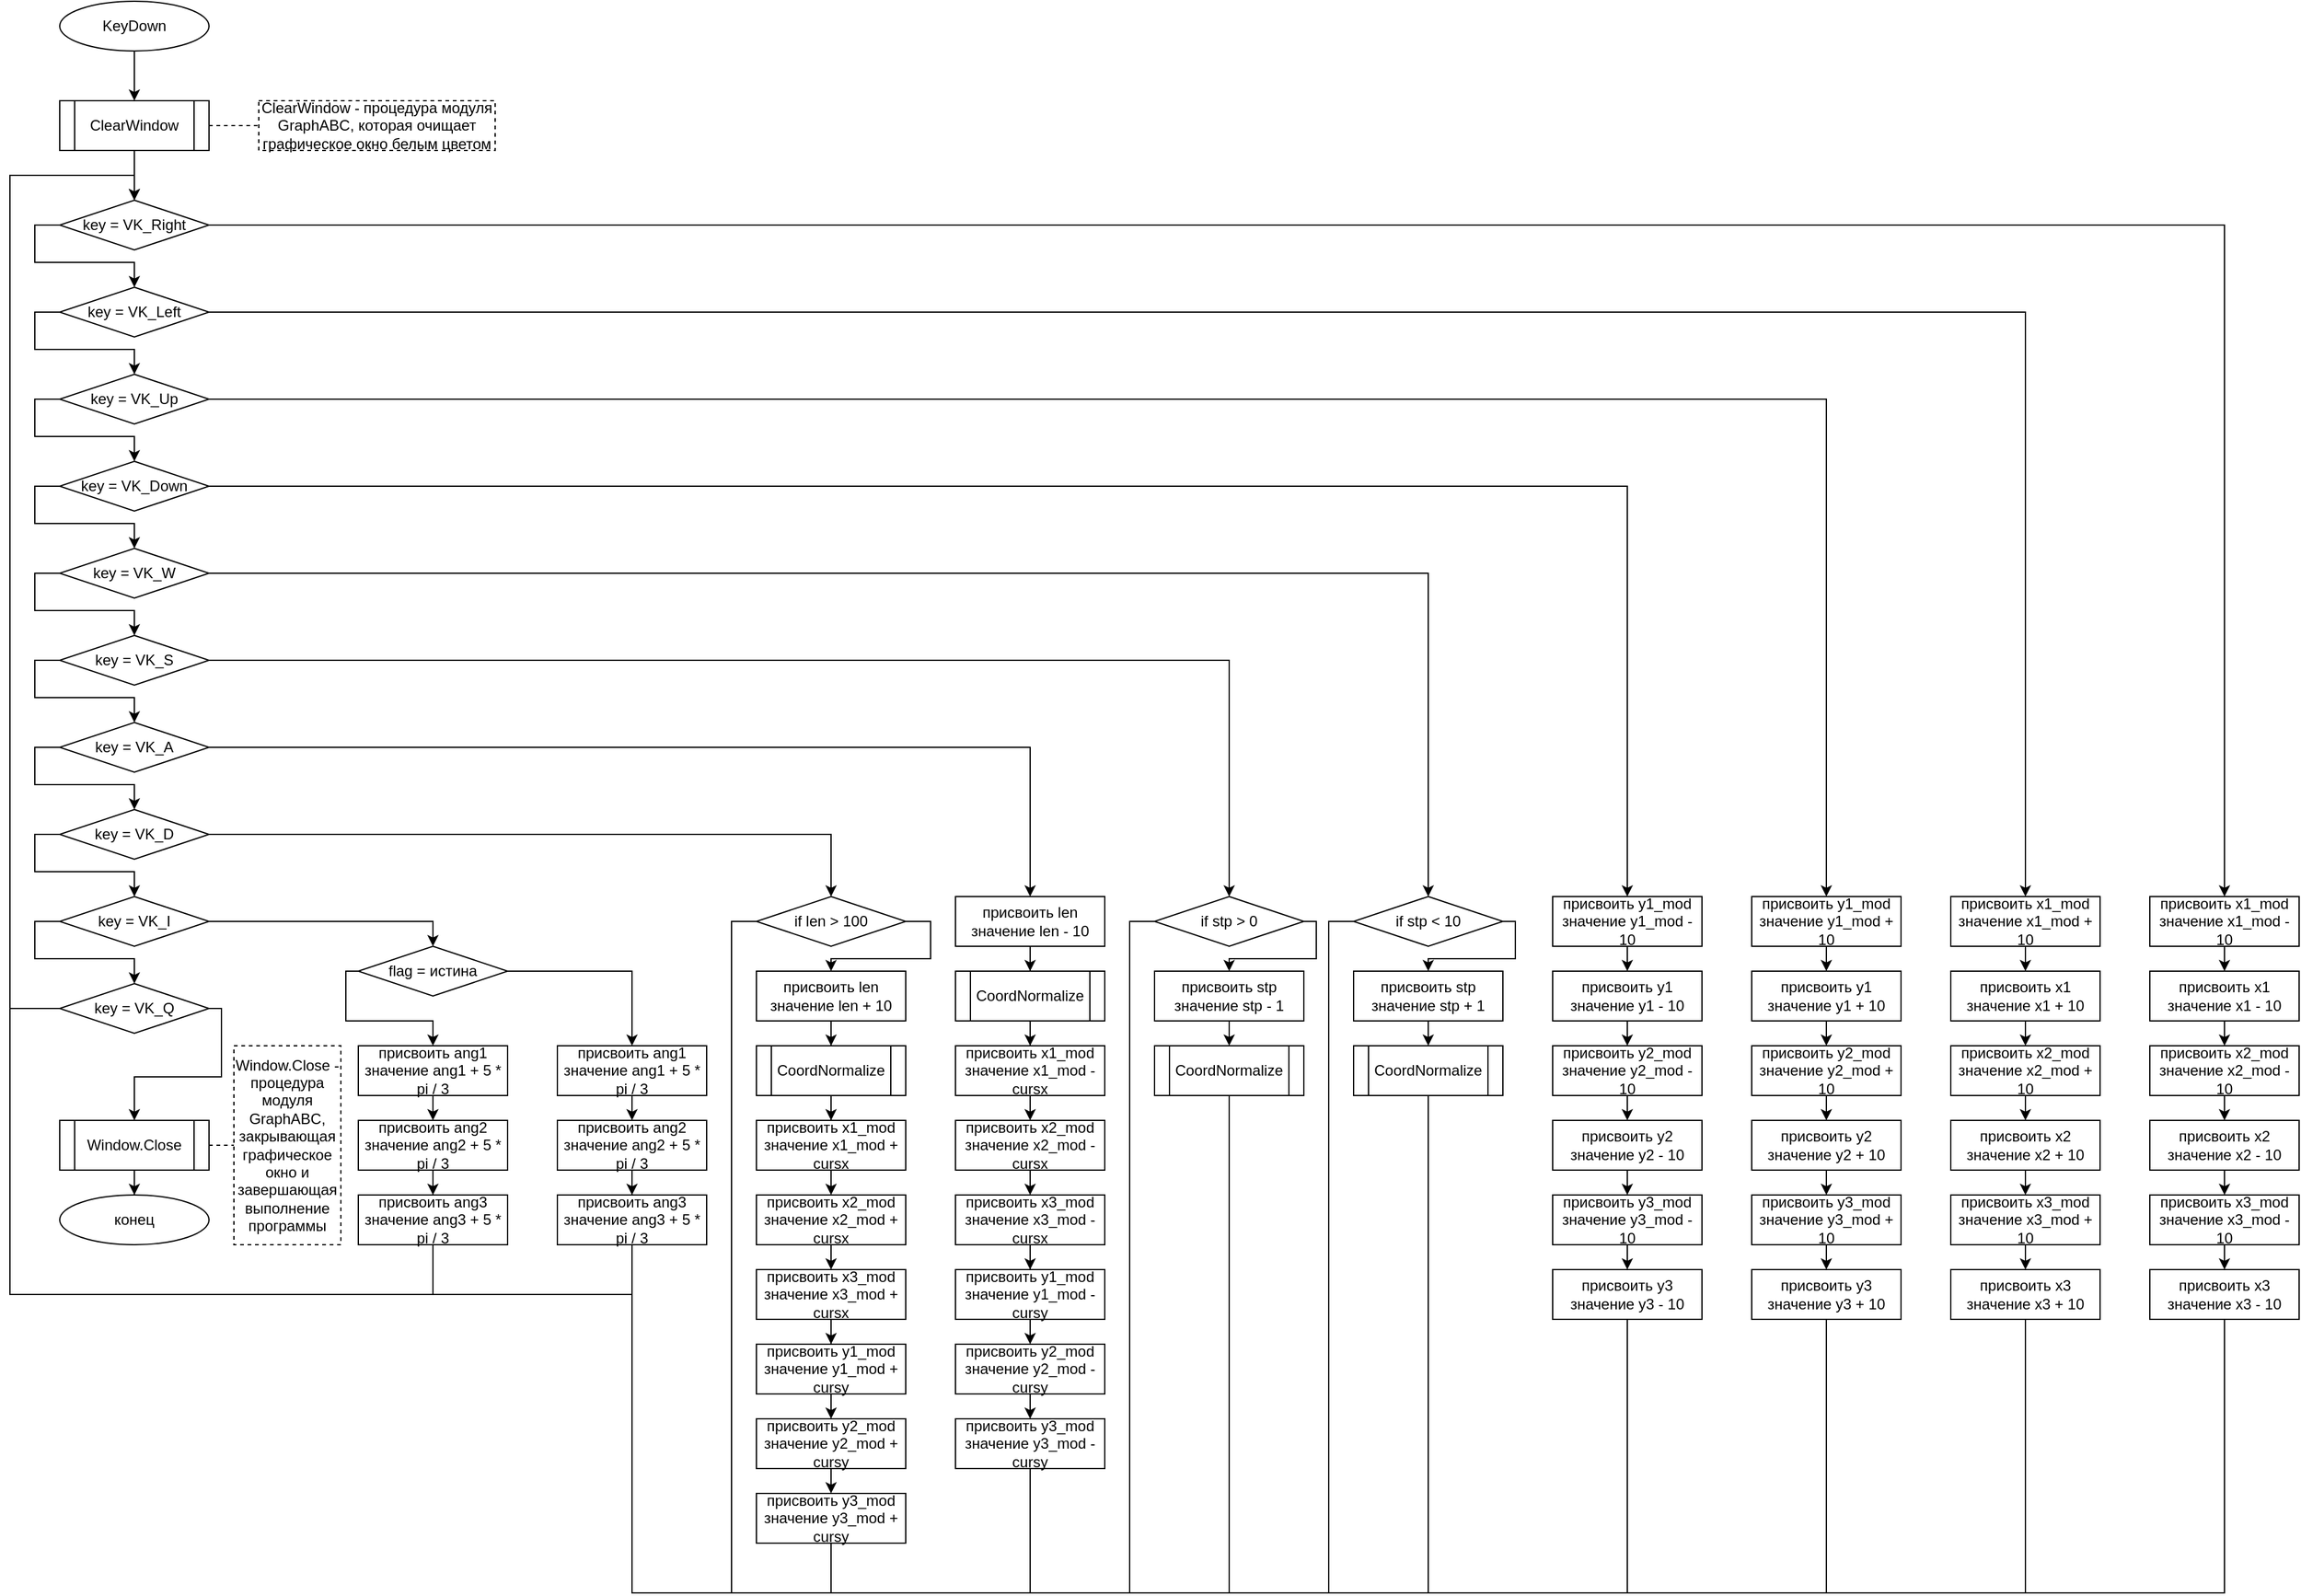 <mxfile version="23.0.2" type="device">
  <diagram name="Страница — 1" id="-Ro_i8CG_0ricu8AlOEW">
    <mxGraphModel dx="392" dy="542" grid="1" gridSize="10" guides="1" tooltips="1" connect="1" arrows="1" fold="1" page="1" pageScale="1" pageWidth="827" pageHeight="1169" math="0" shadow="0">
      <root>
        <mxCell id="0" />
        <mxCell id="1" parent="0" />
        <mxCell id="0t3lK2upeLKemN_pUl4E-5" value="" style="edgeStyle=orthogonalEdgeStyle;rounded=0;orthogonalLoop=1;jettySize=auto;html=1;" parent="1" source="0t3lK2upeLKemN_pUl4E-1" target="0t3lK2upeLKemN_pUl4E-4" edge="1">
          <mxGeometry relative="1" as="geometry" />
        </mxCell>
        <mxCell id="0t3lK2upeLKemN_pUl4E-1" value="KeyDown" style="ellipse;whiteSpace=wrap;html=1;" parent="1" vertex="1">
          <mxGeometry x="240" y="200" width="120" height="40" as="geometry" />
        </mxCell>
        <mxCell id="0t3lK2upeLKemN_pUl4E-7" value="" style="edgeStyle=orthogonalEdgeStyle;rounded=0;orthogonalLoop=1;jettySize=auto;html=1;" parent="1" source="0t3lK2upeLKemN_pUl4E-4" target="0t3lK2upeLKemN_pUl4E-6" edge="1">
          <mxGeometry relative="1" as="geometry" />
        </mxCell>
        <mxCell id="0t3lK2upeLKemN_pUl4E-4" value="ClearWindow" style="shape=process;whiteSpace=wrap;html=1;backgroundOutline=1;" parent="1" vertex="1">
          <mxGeometry x="240" y="280" width="120" height="40" as="geometry" />
        </mxCell>
        <mxCell id="0t3lK2upeLKemN_pUl4E-18" style="edgeStyle=orthogonalEdgeStyle;rounded=0;orthogonalLoop=1;jettySize=auto;html=1;exitX=0;exitY=0.5;exitDx=0;exitDy=0;entryX=0.5;entryY=0;entryDx=0;entryDy=0;" parent="1" source="0t3lK2upeLKemN_pUl4E-6" target="0t3lK2upeLKemN_pUl4E-8" edge="1">
          <mxGeometry relative="1" as="geometry">
            <Array as="points">
              <mxPoint x="220" y="380" />
              <mxPoint x="220" y="410" />
              <mxPoint x="300" y="410" />
            </Array>
          </mxGeometry>
        </mxCell>
        <mxCell id="-uRcrY0hVdPF7wnEaIta-116" style="edgeStyle=orthogonalEdgeStyle;rounded=0;orthogonalLoop=1;jettySize=auto;html=1;exitX=1;exitY=0.5;exitDx=0;exitDy=0;entryX=0.5;entryY=0;entryDx=0;entryDy=0;" parent="1" source="0t3lK2upeLKemN_pUl4E-6" target="-uRcrY0hVdPF7wnEaIta-92" edge="1">
          <mxGeometry relative="1" as="geometry" />
        </mxCell>
        <mxCell id="0t3lK2upeLKemN_pUl4E-6" value="key = VK_Right" style="rhombus;whiteSpace=wrap;html=1;" parent="1" vertex="1">
          <mxGeometry x="240" y="360" width="120" height="40" as="geometry" />
        </mxCell>
        <mxCell id="0t3lK2upeLKemN_pUl4E-19" style="edgeStyle=orthogonalEdgeStyle;rounded=0;orthogonalLoop=1;jettySize=auto;html=1;exitX=0;exitY=0.5;exitDx=0;exitDy=0;entryX=0.5;entryY=0;entryDx=0;entryDy=0;" parent="1" source="0t3lK2upeLKemN_pUl4E-8" target="0t3lK2upeLKemN_pUl4E-9" edge="1">
          <mxGeometry relative="1" as="geometry">
            <Array as="points">
              <mxPoint x="220" y="450" />
              <mxPoint x="220" y="480" />
              <mxPoint x="300" y="480" />
            </Array>
          </mxGeometry>
        </mxCell>
        <mxCell id="-uRcrY0hVdPF7wnEaIta-115" style="edgeStyle=orthogonalEdgeStyle;rounded=0;orthogonalLoop=1;jettySize=auto;html=1;exitX=1;exitY=0.5;exitDx=0;exitDy=0;entryX=0.5;entryY=0;entryDx=0;entryDy=0;" parent="1" source="0t3lK2upeLKemN_pUl4E-8" target="-uRcrY0hVdPF7wnEaIta-103" edge="1">
          <mxGeometry relative="1" as="geometry" />
        </mxCell>
        <mxCell id="0t3lK2upeLKemN_pUl4E-8" value="key = VK_Left" style="rhombus;whiteSpace=wrap;html=1;" parent="1" vertex="1">
          <mxGeometry x="240" y="430" width="120" height="40" as="geometry" />
        </mxCell>
        <mxCell id="-uRcrY0hVdPF7wnEaIta-114" style="edgeStyle=orthogonalEdgeStyle;rounded=0;orthogonalLoop=1;jettySize=auto;html=1;exitX=1;exitY=0.5;exitDx=0;exitDy=0;entryX=0.5;entryY=0;entryDx=0;entryDy=0;" parent="1" source="0t3lK2upeLKemN_pUl4E-9" target="-uRcrY0hVdPF7wnEaIta-70" edge="1">
          <mxGeometry relative="1" as="geometry" />
        </mxCell>
        <mxCell id="0t3lK2upeLKemN_pUl4E-9" value="key = VK_Up" style="rhombus;whiteSpace=wrap;html=1;" parent="1" vertex="1">
          <mxGeometry x="240" y="500" width="120" height="40" as="geometry" />
        </mxCell>
        <mxCell id="0t3lK2upeLKemN_pUl4E-20" style="edgeStyle=orthogonalEdgeStyle;rounded=0;orthogonalLoop=1;jettySize=auto;html=1;exitX=0;exitY=0.5;exitDx=0;exitDy=0;entryX=0.5;entryY=0;entryDx=0;entryDy=0;" parent="1" edge="1">
          <mxGeometry relative="1" as="geometry">
            <mxPoint x="240" y="520" as="sourcePoint" />
            <mxPoint x="300" y="570" as="targetPoint" />
            <Array as="points">
              <mxPoint x="220" y="520" />
              <mxPoint x="220" y="550" />
              <mxPoint x="300" y="550" />
            </Array>
          </mxGeometry>
        </mxCell>
        <mxCell id="0t3lK2upeLKemN_pUl4E-21" style="edgeStyle=orthogonalEdgeStyle;rounded=0;orthogonalLoop=1;jettySize=auto;html=1;exitX=0;exitY=0.5;exitDx=0;exitDy=0;entryX=0.5;entryY=0;entryDx=0;entryDy=0;" parent="1" source="0t3lK2upeLKemN_pUl4E-22" target="0t3lK2upeLKemN_pUl4E-24" edge="1">
          <mxGeometry relative="1" as="geometry">
            <Array as="points">
              <mxPoint x="220" y="590" />
              <mxPoint x="220" y="620" />
              <mxPoint x="300" y="620" />
            </Array>
          </mxGeometry>
        </mxCell>
        <mxCell id="-uRcrY0hVdPF7wnEaIta-113" style="edgeStyle=orthogonalEdgeStyle;rounded=0;orthogonalLoop=1;jettySize=auto;html=1;exitX=1;exitY=0.5;exitDx=0;exitDy=0;entryX=0.5;entryY=0;entryDx=0;entryDy=0;" parent="1" source="0t3lK2upeLKemN_pUl4E-22" target="-uRcrY0hVdPF7wnEaIta-57" edge="1">
          <mxGeometry relative="1" as="geometry" />
        </mxCell>
        <mxCell id="0t3lK2upeLKemN_pUl4E-22" value="key = VK_Down" style="rhombus;whiteSpace=wrap;html=1;" parent="1" vertex="1">
          <mxGeometry x="240" y="570" width="120" height="40" as="geometry" />
        </mxCell>
        <mxCell id="0t3lK2upeLKemN_pUl4E-23" style="edgeStyle=orthogonalEdgeStyle;rounded=0;orthogonalLoop=1;jettySize=auto;html=1;exitX=0;exitY=0.5;exitDx=0;exitDy=0;entryX=0.5;entryY=0;entryDx=0;entryDy=0;" parent="1" source="0t3lK2upeLKemN_pUl4E-24" target="0t3lK2upeLKemN_pUl4E-25" edge="1">
          <mxGeometry relative="1" as="geometry">
            <Array as="points">
              <mxPoint x="220" y="660" />
              <mxPoint x="220" y="690" />
              <mxPoint x="300" y="690" />
            </Array>
          </mxGeometry>
        </mxCell>
        <mxCell id="-uRcrY0hVdPF7wnEaIta-44" style="edgeStyle=orthogonalEdgeStyle;rounded=0;orthogonalLoop=1;jettySize=auto;html=1;entryX=0.5;entryY=0;entryDx=0;entryDy=0;" parent="1" source="0t3lK2upeLKemN_pUl4E-24" target="-uRcrY0hVdPF7wnEaIta-42" edge="1">
          <mxGeometry relative="1" as="geometry" />
        </mxCell>
        <mxCell id="0t3lK2upeLKemN_pUl4E-24" value="key = VK_W" style="rhombus;whiteSpace=wrap;html=1;" parent="1" vertex="1">
          <mxGeometry x="240" y="640" width="120" height="40" as="geometry" />
        </mxCell>
        <mxCell id="-uRcrY0hVdPF7wnEaIta-43" style="edgeStyle=orthogonalEdgeStyle;rounded=0;orthogonalLoop=1;jettySize=auto;html=1;entryX=0.5;entryY=0;entryDx=0;entryDy=0;" parent="1" source="0t3lK2upeLKemN_pUl4E-25" target="-uRcrY0hVdPF7wnEaIta-41" edge="1">
          <mxGeometry relative="1" as="geometry" />
        </mxCell>
        <mxCell id="0t3lK2upeLKemN_pUl4E-25" value="key = VK_S" style="rhombus;whiteSpace=wrap;html=1;" parent="1" vertex="1">
          <mxGeometry x="240" y="710" width="120" height="40" as="geometry" />
        </mxCell>
        <mxCell id="0t3lK2upeLKemN_pUl4E-26" style="edgeStyle=orthogonalEdgeStyle;rounded=0;orthogonalLoop=1;jettySize=auto;html=1;exitX=0;exitY=0.5;exitDx=0;exitDy=0;entryX=0.5;entryY=0;entryDx=0;entryDy=0;" parent="1" edge="1">
          <mxGeometry relative="1" as="geometry">
            <mxPoint x="240" y="730" as="sourcePoint" />
            <mxPoint x="300" y="780" as="targetPoint" />
            <Array as="points">
              <mxPoint x="220" y="730" />
              <mxPoint x="220" y="760" />
              <mxPoint x="300" y="760" />
            </Array>
          </mxGeometry>
        </mxCell>
        <mxCell id="0t3lK2upeLKemN_pUl4E-27" style="edgeStyle=orthogonalEdgeStyle;rounded=0;orthogonalLoop=1;jettySize=auto;html=1;exitX=0;exitY=0.5;exitDx=0;exitDy=0;entryX=0.5;entryY=0;entryDx=0;entryDy=0;" parent="1" source="0t3lK2upeLKemN_pUl4E-28" target="0t3lK2upeLKemN_pUl4E-29" edge="1">
          <mxGeometry relative="1" as="geometry">
            <Array as="points">
              <mxPoint x="220" y="800" />
              <mxPoint x="220" y="830" />
              <mxPoint x="300" y="830" />
            </Array>
          </mxGeometry>
        </mxCell>
        <mxCell id="-uRcrY0hVdPF7wnEaIta-33" style="edgeStyle=orthogonalEdgeStyle;rounded=0;orthogonalLoop=1;jettySize=auto;html=1;entryX=0.5;entryY=0;entryDx=0;entryDy=0;" parent="1" source="0t3lK2upeLKemN_pUl4E-28" target="-uRcrY0hVdPF7wnEaIta-19" edge="1">
          <mxGeometry relative="1" as="geometry" />
        </mxCell>
        <mxCell id="0t3lK2upeLKemN_pUl4E-28" value="key = VK_A" style="rhombus;whiteSpace=wrap;html=1;" parent="1" vertex="1">
          <mxGeometry x="240" y="780" width="120" height="40" as="geometry" />
        </mxCell>
        <mxCell id="-uRcrY0hVdPF7wnEaIta-17" style="edgeStyle=orthogonalEdgeStyle;rounded=0;orthogonalLoop=1;jettySize=auto;html=1;entryX=0.5;entryY=0;entryDx=0;entryDy=0;" parent="1" source="0t3lK2upeLKemN_pUl4E-29" target="-uRcrY0hVdPF7wnEaIta-36" edge="1">
          <mxGeometry relative="1" as="geometry">
            <Array as="points">
              <mxPoint x="860" y="870" />
            </Array>
          </mxGeometry>
        </mxCell>
        <mxCell id="0t3lK2upeLKemN_pUl4E-29" value="key = VK_D" style="rhombus;whiteSpace=wrap;html=1;" parent="1" vertex="1">
          <mxGeometry x="240" y="850" width="120" height="40" as="geometry" />
        </mxCell>
        <mxCell id="0t3lK2upeLKemN_pUl4E-30" style="edgeStyle=orthogonalEdgeStyle;rounded=0;orthogonalLoop=1;jettySize=auto;html=1;exitX=0;exitY=0.5;exitDx=0;exitDy=0;entryX=0.5;entryY=0;entryDx=0;entryDy=0;" parent="1" edge="1">
          <mxGeometry relative="1" as="geometry">
            <mxPoint x="240" y="870" as="sourcePoint" />
            <mxPoint x="300" y="920" as="targetPoint" />
            <Array as="points">
              <mxPoint x="220" y="870" />
              <mxPoint x="220" y="900" />
              <mxPoint x="300" y="900" />
            </Array>
          </mxGeometry>
        </mxCell>
        <mxCell id="0t3lK2upeLKemN_pUl4E-31" style="edgeStyle=orthogonalEdgeStyle;rounded=0;orthogonalLoop=1;jettySize=auto;html=1;exitX=0;exitY=0.5;exitDx=0;exitDy=0;entryX=0.5;entryY=0;entryDx=0;entryDy=0;" parent="1" source="0t3lK2upeLKemN_pUl4E-32" target="0t3lK2upeLKemN_pUl4E-33" edge="1">
          <mxGeometry relative="1" as="geometry">
            <Array as="points">
              <mxPoint x="220" y="940" />
              <mxPoint x="220" y="970" />
              <mxPoint x="300" y="970" />
            </Array>
          </mxGeometry>
        </mxCell>
        <mxCell id="0t3lK2upeLKemN_pUl4E-39" style="edgeStyle=orthogonalEdgeStyle;rounded=0;orthogonalLoop=1;jettySize=auto;html=1;exitX=1;exitY=0.5;exitDx=0;exitDy=0;entryX=0.5;entryY=0;entryDx=0;entryDy=0;" parent="1" source="0t3lK2upeLKemN_pUl4E-32" target="0t3lK2upeLKemN_pUl4E-38" edge="1">
          <mxGeometry relative="1" as="geometry" />
        </mxCell>
        <mxCell id="0t3lK2upeLKemN_pUl4E-32" value="key = VK_I" style="rhombus;whiteSpace=wrap;html=1;" parent="1" vertex="1">
          <mxGeometry x="240" y="920" width="120" height="40" as="geometry" />
        </mxCell>
        <mxCell id="0t3lK2upeLKemN_pUl4E-35" style="edgeStyle=orthogonalEdgeStyle;rounded=0;orthogonalLoop=1;jettySize=auto;html=1;entryX=0.5;entryY=0;entryDx=0;entryDy=0;" parent="1" source="0t3lK2upeLKemN_pUl4E-33" target="0t3lK2upeLKemN_pUl4E-6" edge="1">
          <mxGeometry relative="1" as="geometry">
            <Array as="points">
              <mxPoint x="200" y="1010" />
              <mxPoint x="200" y="340" />
              <mxPoint x="300" y="340" />
            </Array>
          </mxGeometry>
        </mxCell>
        <mxCell id="0t3lK2upeLKemN_pUl4E-37" style="edgeStyle=orthogonalEdgeStyle;rounded=0;orthogonalLoop=1;jettySize=auto;html=1;exitX=1;exitY=0.5;exitDx=0;exitDy=0;entryX=0.5;entryY=0;entryDx=0;entryDy=0;" parent="1" source="0t3lK2upeLKemN_pUl4E-33" target="0t3lK2upeLKemN_pUl4E-36" edge="1">
          <mxGeometry relative="1" as="geometry">
            <Array as="points">
              <mxPoint x="370" y="1010" />
              <mxPoint x="370" y="1065" />
              <mxPoint x="300" y="1065" />
            </Array>
          </mxGeometry>
        </mxCell>
        <mxCell id="0t3lK2upeLKemN_pUl4E-33" value="key = VK_Q" style="rhombus;whiteSpace=wrap;html=1;" parent="1" vertex="1">
          <mxGeometry x="240" y="990" width="120" height="40" as="geometry" />
        </mxCell>
        <mxCell id="0t3lK2upeLKemN_pUl4E-58" value="" style="edgeStyle=orthogonalEdgeStyle;rounded=0;orthogonalLoop=1;jettySize=auto;html=1;" parent="1" source="0t3lK2upeLKemN_pUl4E-36" target="0t3lK2upeLKemN_pUl4E-57" edge="1">
          <mxGeometry relative="1" as="geometry" />
        </mxCell>
        <mxCell id="0t3lK2upeLKemN_pUl4E-36" value="Window.Close" style="shape=process;whiteSpace=wrap;html=1;backgroundOutline=1;" parent="1" vertex="1">
          <mxGeometry x="240" y="1100" width="120" height="40" as="geometry" />
        </mxCell>
        <mxCell id="0t3lK2upeLKemN_pUl4E-41" style="edgeStyle=orthogonalEdgeStyle;rounded=0;orthogonalLoop=1;jettySize=auto;html=1;exitX=0;exitY=0.5;exitDx=0;exitDy=0;entryX=0.5;entryY=0;entryDx=0;entryDy=0;" parent="1" source="0t3lK2upeLKemN_pUl4E-38" target="0t3lK2upeLKemN_pUl4E-40" edge="1">
          <mxGeometry relative="1" as="geometry">
            <Array as="points">
              <mxPoint x="470" y="980" />
              <mxPoint x="470" y="1020" />
              <mxPoint x="540" y="1020" />
            </Array>
          </mxGeometry>
        </mxCell>
        <mxCell id="0t3lK2upeLKemN_pUl4E-52" style="edgeStyle=orthogonalEdgeStyle;rounded=0;orthogonalLoop=1;jettySize=auto;html=1;entryX=0.5;entryY=0;entryDx=0;entryDy=0;" parent="1" source="0t3lK2upeLKemN_pUl4E-38" target="0t3lK2upeLKemN_pUl4E-48" edge="1">
          <mxGeometry relative="1" as="geometry" />
        </mxCell>
        <mxCell id="0t3lK2upeLKemN_pUl4E-38" value="flag = истина" style="rhombus;whiteSpace=wrap;html=1;" parent="1" vertex="1">
          <mxGeometry x="480" y="960" width="120" height="40" as="geometry" />
        </mxCell>
        <mxCell id="0t3lK2upeLKemN_pUl4E-45" style="edgeStyle=orthogonalEdgeStyle;rounded=0;orthogonalLoop=1;jettySize=auto;html=1;exitX=0.5;exitY=1;exitDx=0;exitDy=0;entryX=0.5;entryY=0;entryDx=0;entryDy=0;" parent="1" source="0t3lK2upeLKemN_pUl4E-40" target="0t3lK2upeLKemN_pUl4E-42" edge="1">
          <mxGeometry relative="1" as="geometry" />
        </mxCell>
        <mxCell id="0t3lK2upeLKemN_pUl4E-40" value="присвоить ang1 значение ang1 + 5 * pi / 3" style="rounded=0;whiteSpace=wrap;html=1;" parent="1" vertex="1">
          <mxGeometry x="480" y="1040" width="120" height="40" as="geometry" />
        </mxCell>
        <mxCell id="0t3lK2upeLKemN_pUl4E-46" value="" style="edgeStyle=orthogonalEdgeStyle;rounded=0;orthogonalLoop=1;jettySize=auto;html=1;" parent="1" source="0t3lK2upeLKemN_pUl4E-42" target="0t3lK2upeLKemN_pUl4E-43" edge="1">
          <mxGeometry relative="1" as="geometry" />
        </mxCell>
        <mxCell id="0t3lK2upeLKemN_pUl4E-42" value="присвоить ang2 значение ang2 + 5 * pi / 3" style="rounded=0;whiteSpace=wrap;html=1;" parent="1" vertex="1">
          <mxGeometry x="480" y="1100" width="120" height="40" as="geometry" />
        </mxCell>
        <mxCell id="0t3lK2upeLKemN_pUl4E-43" value="присвоить ang3 значение ang3 + 5 * pi / 3" style="rounded=0;whiteSpace=wrap;html=1;" parent="1" vertex="1">
          <mxGeometry x="480" y="1160" width="120" height="40" as="geometry" />
        </mxCell>
        <mxCell id="0t3lK2upeLKemN_pUl4E-47" style="edgeStyle=orthogonalEdgeStyle;rounded=0;orthogonalLoop=1;jettySize=auto;html=1;exitX=0.5;exitY=1;exitDx=0;exitDy=0;entryX=0.5;entryY=0;entryDx=0;entryDy=0;" parent="1" source="0t3lK2upeLKemN_pUl4E-48" target="0t3lK2upeLKemN_pUl4E-50" edge="1">
          <mxGeometry relative="1" as="geometry" />
        </mxCell>
        <mxCell id="0t3lK2upeLKemN_pUl4E-48" value="присвоить ang1 значение ang1 + 5 * pi / 3" style="rounded=0;whiteSpace=wrap;html=1;" parent="1" vertex="1">
          <mxGeometry x="640" y="1040" width="120" height="40" as="geometry" />
        </mxCell>
        <mxCell id="0t3lK2upeLKemN_pUl4E-49" value="" style="edgeStyle=orthogonalEdgeStyle;rounded=0;orthogonalLoop=1;jettySize=auto;html=1;" parent="1" source="0t3lK2upeLKemN_pUl4E-50" target="0t3lK2upeLKemN_pUl4E-51" edge="1">
          <mxGeometry relative="1" as="geometry" />
        </mxCell>
        <mxCell id="0t3lK2upeLKemN_pUl4E-50" value="присвоить ang2 значение ang2 + 5 * pi / 3" style="rounded=0;whiteSpace=wrap;html=1;" parent="1" vertex="1">
          <mxGeometry x="640" y="1100" width="120" height="40" as="geometry" />
        </mxCell>
        <mxCell id="0t3lK2upeLKemN_pUl4E-51" value="присвоить ang3 значение ang3 + 5 * pi / 3" style="rounded=0;whiteSpace=wrap;html=1;" parent="1" vertex="1">
          <mxGeometry x="640" y="1160" width="120" height="40" as="geometry" />
        </mxCell>
        <mxCell id="0t3lK2upeLKemN_pUl4E-55" value="" style="endArrow=none;html=1;rounded=0;entryX=0.5;entryY=1;entryDx=0;entryDy=0;" parent="1" target="0t3lK2upeLKemN_pUl4E-43" edge="1">
          <mxGeometry width="50" height="50" relative="1" as="geometry">
            <mxPoint x="200" y="1010" as="sourcePoint" />
            <mxPoint x="400" y="1010" as="targetPoint" />
            <Array as="points">
              <mxPoint x="200" y="1240" />
              <mxPoint x="540" y="1240" />
            </Array>
          </mxGeometry>
        </mxCell>
        <mxCell id="0t3lK2upeLKemN_pUl4E-56" value="" style="endArrow=none;html=1;rounded=0;entryX=0.5;entryY=1;entryDx=0;entryDy=0;" parent="1" target="0t3lK2upeLKemN_pUl4E-51" edge="1">
          <mxGeometry width="50" height="50" relative="1" as="geometry">
            <mxPoint x="540" y="1240" as="sourcePoint" />
            <mxPoint x="680" y="1010" as="targetPoint" />
            <Array as="points">
              <mxPoint x="700" y="1240" />
            </Array>
          </mxGeometry>
        </mxCell>
        <mxCell id="0t3lK2upeLKemN_pUl4E-57" value="конец" style="ellipse;whiteSpace=wrap;html=1;" parent="1" vertex="1">
          <mxGeometry x="240" y="1160" width="120" height="40" as="geometry" />
        </mxCell>
        <mxCell id="0t3lK2upeLKemN_pUl4E-59" value="Window.Close - процедура модуля GraphABC, закрывающая графическое окно и завершающая выполнение программы" style="text;html=1;strokeColor=default;fillColor=none;align=center;verticalAlign=middle;whiteSpace=wrap;rounded=0;dashed=1;" parent="1" vertex="1">
          <mxGeometry x="380" y="1040" width="86" height="160" as="geometry" />
        </mxCell>
        <mxCell id="0t3lK2upeLKemN_pUl4E-61" value="" style="endArrow=none;dashed=1;html=1;rounded=0;exitX=1;exitY=0.5;exitDx=0;exitDy=0;" parent="1" source="0t3lK2upeLKemN_pUl4E-36" edge="1">
          <mxGeometry width="50" height="50" relative="1" as="geometry">
            <mxPoint x="550" y="1070" as="sourcePoint" />
            <mxPoint x="380" y="1120" as="targetPoint" />
          </mxGeometry>
        </mxCell>
        <mxCell id="-uRcrY0hVdPF7wnEaIta-10" style="edgeStyle=orthogonalEdgeStyle;rounded=0;orthogonalLoop=1;jettySize=auto;html=1;entryX=0.5;entryY=0;entryDx=0;entryDy=0;" parent="1" source="-uRcrY0hVdPF7wnEaIta-1" target="-uRcrY0hVdPF7wnEaIta-2" edge="1">
          <mxGeometry relative="1" as="geometry" />
        </mxCell>
        <mxCell id="-uRcrY0hVdPF7wnEaIta-1" value="присвоить len значение len + 10" style="rounded=0;whiteSpace=wrap;html=1;" parent="1" vertex="1">
          <mxGeometry x="800" y="980" width="120" height="40" as="geometry" />
        </mxCell>
        <mxCell id="-uRcrY0hVdPF7wnEaIta-11" style="edgeStyle=orthogonalEdgeStyle;rounded=0;orthogonalLoop=1;jettySize=auto;html=1;" parent="1" source="-uRcrY0hVdPF7wnEaIta-2" target="-uRcrY0hVdPF7wnEaIta-3" edge="1">
          <mxGeometry relative="1" as="geometry" />
        </mxCell>
        <mxCell id="-uRcrY0hVdPF7wnEaIta-2" value="CoordNormalize" style="shape=process;whiteSpace=wrap;html=1;backgroundOutline=1;" parent="1" vertex="1">
          <mxGeometry x="800" y="1040" width="120" height="40" as="geometry" />
        </mxCell>
        <mxCell id="-uRcrY0hVdPF7wnEaIta-12" style="edgeStyle=orthogonalEdgeStyle;rounded=0;orthogonalLoop=1;jettySize=auto;html=1;exitX=0.5;exitY=1;exitDx=0;exitDy=0;entryX=0.5;entryY=0;entryDx=0;entryDy=0;" parent="1" source="-uRcrY0hVdPF7wnEaIta-3" target="-uRcrY0hVdPF7wnEaIta-4" edge="1">
          <mxGeometry relative="1" as="geometry" />
        </mxCell>
        <mxCell id="-uRcrY0hVdPF7wnEaIta-3" value="присвоить x1_mod значение x1_mod + cursx" style="rounded=0;whiteSpace=wrap;html=1;" parent="1" vertex="1">
          <mxGeometry x="800" y="1100" width="120" height="40" as="geometry" />
        </mxCell>
        <mxCell id="-uRcrY0hVdPF7wnEaIta-13" style="edgeStyle=orthogonalEdgeStyle;rounded=0;orthogonalLoop=1;jettySize=auto;html=1;exitX=0.5;exitY=1;exitDx=0;exitDy=0;entryX=0.5;entryY=0;entryDx=0;entryDy=0;" parent="1" source="-uRcrY0hVdPF7wnEaIta-4" target="-uRcrY0hVdPF7wnEaIta-5" edge="1">
          <mxGeometry relative="1" as="geometry" />
        </mxCell>
        <mxCell id="-uRcrY0hVdPF7wnEaIta-4" value="присвоить x2_mod значение x2_mod + cursx" style="rounded=0;whiteSpace=wrap;html=1;" parent="1" vertex="1">
          <mxGeometry x="800" y="1160" width="120" height="40" as="geometry" />
        </mxCell>
        <mxCell id="-uRcrY0hVdPF7wnEaIta-14" style="edgeStyle=orthogonalEdgeStyle;rounded=0;orthogonalLoop=1;jettySize=auto;html=1;entryX=0.5;entryY=0;entryDx=0;entryDy=0;" parent="1" source="-uRcrY0hVdPF7wnEaIta-5" target="-uRcrY0hVdPF7wnEaIta-6" edge="1">
          <mxGeometry relative="1" as="geometry" />
        </mxCell>
        <mxCell id="-uRcrY0hVdPF7wnEaIta-5" value="присвоить x3_mod значение x3_mod + cursx" style="rounded=0;whiteSpace=wrap;html=1;" parent="1" vertex="1">
          <mxGeometry x="800" y="1220" width="120" height="40" as="geometry" />
        </mxCell>
        <mxCell id="-uRcrY0hVdPF7wnEaIta-15" style="edgeStyle=orthogonalEdgeStyle;rounded=0;orthogonalLoop=1;jettySize=auto;html=1;exitX=0.5;exitY=1;exitDx=0;exitDy=0;entryX=0.5;entryY=0;entryDx=0;entryDy=0;" parent="1" source="-uRcrY0hVdPF7wnEaIta-6" target="-uRcrY0hVdPF7wnEaIta-7" edge="1">
          <mxGeometry relative="1" as="geometry" />
        </mxCell>
        <mxCell id="-uRcrY0hVdPF7wnEaIta-6" value="присвоить y1_mod значение y1_mod + cursy" style="rounded=0;whiteSpace=wrap;html=1;" parent="1" vertex="1">
          <mxGeometry x="800" y="1280" width="120" height="40" as="geometry" />
        </mxCell>
        <mxCell id="-uRcrY0hVdPF7wnEaIta-16" style="edgeStyle=orthogonalEdgeStyle;rounded=0;orthogonalLoop=1;jettySize=auto;html=1;exitX=0.5;exitY=1;exitDx=0;exitDy=0;entryX=0.5;entryY=0;entryDx=0;entryDy=0;" parent="1" source="-uRcrY0hVdPF7wnEaIta-7" target="-uRcrY0hVdPF7wnEaIta-8" edge="1">
          <mxGeometry relative="1" as="geometry" />
        </mxCell>
        <mxCell id="-uRcrY0hVdPF7wnEaIta-7" value="присвоить y2_mod значение y2_mod + cursy" style="rounded=0;whiteSpace=wrap;html=1;" parent="1" vertex="1">
          <mxGeometry x="800" y="1340" width="120" height="40" as="geometry" />
        </mxCell>
        <mxCell id="-uRcrY0hVdPF7wnEaIta-8" value="присвоить y3_mod значение y3_mod + cursy" style="rounded=0;whiteSpace=wrap;html=1;" parent="1" vertex="1">
          <mxGeometry x="800" y="1400" width="120" height="40" as="geometry" />
        </mxCell>
        <mxCell id="-uRcrY0hVdPF7wnEaIta-18" style="edgeStyle=orthogonalEdgeStyle;rounded=0;orthogonalLoop=1;jettySize=auto;html=1;entryX=0.5;entryY=0;entryDx=0;entryDy=0;" parent="1" source="-uRcrY0hVdPF7wnEaIta-19" target="-uRcrY0hVdPF7wnEaIta-21" edge="1">
          <mxGeometry relative="1" as="geometry" />
        </mxCell>
        <mxCell id="-uRcrY0hVdPF7wnEaIta-19" value="присвоить len значение len - 10" style="rounded=0;whiteSpace=wrap;html=1;" parent="1" vertex="1">
          <mxGeometry x="960" y="920" width="120" height="40" as="geometry" />
        </mxCell>
        <mxCell id="-uRcrY0hVdPF7wnEaIta-20" style="edgeStyle=orthogonalEdgeStyle;rounded=0;orthogonalLoop=1;jettySize=auto;html=1;" parent="1" source="-uRcrY0hVdPF7wnEaIta-21" target="-uRcrY0hVdPF7wnEaIta-23" edge="1">
          <mxGeometry relative="1" as="geometry" />
        </mxCell>
        <mxCell id="-uRcrY0hVdPF7wnEaIta-21" value="CoordNormalize" style="shape=process;whiteSpace=wrap;html=1;backgroundOutline=1;" parent="1" vertex="1">
          <mxGeometry x="960" y="980" width="120" height="40" as="geometry" />
        </mxCell>
        <mxCell id="-uRcrY0hVdPF7wnEaIta-22" style="edgeStyle=orthogonalEdgeStyle;rounded=0;orthogonalLoop=1;jettySize=auto;html=1;exitX=0.5;exitY=1;exitDx=0;exitDy=0;entryX=0.5;entryY=0;entryDx=0;entryDy=0;" parent="1" source="-uRcrY0hVdPF7wnEaIta-23" target="-uRcrY0hVdPF7wnEaIta-25" edge="1">
          <mxGeometry relative="1" as="geometry" />
        </mxCell>
        <mxCell id="-uRcrY0hVdPF7wnEaIta-23" value="присвоить x1_mod значение x1_mod - cursx" style="rounded=0;whiteSpace=wrap;html=1;" parent="1" vertex="1">
          <mxGeometry x="960" y="1040" width="120" height="40" as="geometry" />
        </mxCell>
        <mxCell id="-uRcrY0hVdPF7wnEaIta-24" style="edgeStyle=orthogonalEdgeStyle;rounded=0;orthogonalLoop=1;jettySize=auto;html=1;exitX=0.5;exitY=1;exitDx=0;exitDy=0;entryX=0.5;entryY=0;entryDx=0;entryDy=0;" parent="1" source="-uRcrY0hVdPF7wnEaIta-25" target="-uRcrY0hVdPF7wnEaIta-27" edge="1">
          <mxGeometry relative="1" as="geometry" />
        </mxCell>
        <mxCell id="-uRcrY0hVdPF7wnEaIta-25" value="присвоить x2_mod значение x2_mod - cursx" style="rounded=0;whiteSpace=wrap;html=1;" parent="1" vertex="1">
          <mxGeometry x="960" y="1100" width="120" height="40" as="geometry" />
        </mxCell>
        <mxCell id="-uRcrY0hVdPF7wnEaIta-26" style="edgeStyle=orthogonalEdgeStyle;rounded=0;orthogonalLoop=1;jettySize=auto;html=1;entryX=0.5;entryY=0;entryDx=0;entryDy=0;" parent="1" source="-uRcrY0hVdPF7wnEaIta-27" target="-uRcrY0hVdPF7wnEaIta-29" edge="1">
          <mxGeometry relative="1" as="geometry" />
        </mxCell>
        <mxCell id="-uRcrY0hVdPF7wnEaIta-27" value="присвоить x3_mod значение x3_mod - cursx" style="rounded=0;whiteSpace=wrap;html=1;" parent="1" vertex="1">
          <mxGeometry x="960" y="1160" width="120" height="40" as="geometry" />
        </mxCell>
        <mxCell id="-uRcrY0hVdPF7wnEaIta-28" style="edgeStyle=orthogonalEdgeStyle;rounded=0;orthogonalLoop=1;jettySize=auto;html=1;exitX=0.5;exitY=1;exitDx=0;exitDy=0;entryX=0.5;entryY=0;entryDx=0;entryDy=0;" parent="1" source="-uRcrY0hVdPF7wnEaIta-29" target="-uRcrY0hVdPF7wnEaIta-31" edge="1">
          <mxGeometry relative="1" as="geometry" />
        </mxCell>
        <mxCell id="-uRcrY0hVdPF7wnEaIta-29" value="присвоить y1_mod значение y1_mod - cursy" style="rounded=0;whiteSpace=wrap;html=1;" parent="1" vertex="1">
          <mxGeometry x="960" y="1220" width="120" height="40" as="geometry" />
        </mxCell>
        <mxCell id="-uRcrY0hVdPF7wnEaIta-30" style="edgeStyle=orthogonalEdgeStyle;rounded=0;orthogonalLoop=1;jettySize=auto;html=1;exitX=0.5;exitY=1;exitDx=0;exitDy=0;entryX=0.5;entryY=0;entryDx=0;entryDy=0;" parent="1" source="-uRcrY0hVdPF7wnEaIta-31" target="-uRcrY0hVdPF7wnEaIta-32" edge="1">
          <mxGeometry relative="1" as="geometry" />
        </mxCell>
        <mxCell id="-uRcrY0hVdPF7wnEaIta-31" value="присвоить y2_mod значение y2_mod - cursy" style="rounded=0;whiteSpace=wrap;html=1;" parent="1" vertex="1">
          <mxGeometry x="960" y="1280" width="120" height="40" as="geometry" />
        </mxCell>
        <mxCell id="-uRcrY0hVdPF7wnEaIta-32" value="присвоить y3_mod значение y3_mod - cursy" style="rounded=0;whiteSpace=wrap;html=1;" parent="1" vertex="1">
          <mxGeometry x="960" y="1340" width="120" height="40" as="geometry" />
        </mxCell>
        <mxCell id="-uRcrY0hVdPF7wnEaIta-34" value="" style="endArrow=none;html=1;rounded=0;entryX=0.5;entryY=1;entryDx=0;entryDy=0;" parent="1" target="-uRcrY0hVdPF7wnEaIta-8" edge="1">
          <mxGeometry width="50" height="50" relative="1" as="geometry">
            <mxPoint x="700" y="1240" as="sourcePoint" />
            <mxPoint x="890" y="1350" as="targetPoint" />
            <Array as="points">
              <mxPoint x="700" y="1400" />
              <mxPoint x="700" y="1480" />
              <mxPoint x="860" y="1480" />
            </Array>
          </mxGeometry>
        </mxCell>
        <mxCell id="-uRcrY0hVdPF7wnEaIta-35" value="" style="endArrow=none;html=1;rounded=0;entryX=0.5;entryY=1;entryDx=0;entryDy=0;" parent="1" target="-uRcrY0hVdPF7wnEaIta-32" edge="1">
          <mxGeometry width="50" height="50" relative="1" as="geometry">
            <mxPoint x="860" y="1480" as="sourcePoint" />
            <mxPoint x="1020" y="1400" as="targetPoint" />
            <Array as="points">
              <mxPoint x="1020" y="1480" />
              <mxPoint x="1020" y="1400" />
            </Array>
          </mxGeometry>
        </mxCell>
        <mxCell id="-uRcrY0hVdPF7wnEaIta-38" style="edgeStyle=orthogonalEdgeStyle;rounded=0;orthogonalLoop=1;jettySize=auto;html=1;exitX=1;exitY=0.5;exitDx=0;exitDy=0;entryX=0.5;entryY=0;entryDx=0;entryDy=0;" parent="1" source="-uRcrY0hVdPF7wnEaIta-36" target="-uRcrY0hVdPF7wnEaIta-1" edge="1">
          <mxGeometry relative="1" as="geometry">
            <Array as="points">
              <mxPoint x="940" y="940" />
              <mxPoint x="940" y="970" />
              <mxPoint x="860" y="970" />
            </Array>
          </mxGeometry>
        </mxCell>
        <mxCell id="-uRcrY0hVdPF7wnEaIta-36" value="if len &amp;gt; 100" style="rhombus;whiteSpace=wrap;html=1;" parent="1" vertex="1">
          <mxGeometry x="800" y="920" width="120" height="40" as="geometry" />
        </mxCell>
        <mxCell id="-uRcrY0hVdPF7wnEaIta-40" value="" style="endArrow=none;html=1;rounded=0;entryX=0;entryY=0.5;entryDx=0;entryDy=0;" parent="1" target="-uRcrY0hVdPF7wnEaIta-36" edge="1">
          <mxGeometry width="50" height="50" relative="1" as="geometry">
            <mxPoint x="780" y="1480" as="sourcePoint" />
            <mxPoint x="1070" y="1150" as="targetPoint" />
            <Array as="points">
              <mxPoint x="780" y="940" />
            </Array>
          </mxGeometry>
        </mxCell>
        <mxCell id="-uRcrY0hVdPF7wnEaIta-46" style="edgeStyle=orthogonalEdgeStyle;rounded=0;orthogonalLoop=1;jettySize=auto;html=1;exitX=1;exitY=0.5;exitDx=0;exitDy=0;entryX=0.5;entryY=0;entryDx=0;entryDy=0;" parent="1" source="-uRcrY0hVdPF7wnEaIta-41" target="-uRcrY0hVdPF7wnEaIta-45" edge="1">
          <mxGeometry relative="1" as="geometry">
            <Array as="points">
              <mxPoint x="1250" y="940" />
              <mxPoint x="1250" y="970" />
              <mxPoint x="1180" y="970" />
            </Array>
          </mxGeometry>
        </mxCell>
        <mxCell id="-uRcrY0hVdPF7wnEaIta-41" value="if stp &amp;gt; 0" style="rhombus;whiteSpace=wrap;html=1;" parent="1" vertex="1">
          <mxGeometry x="1120" y="920" width="120" height="40" as="geometry" />
        </mxCell>
        <mxCell id="-uRcrY0hVdPF7wnEaIta-55" style="edgeStyle=orthogonalEdgeStyle;rounded=0;orthogonalLoop=1;jettySize=auto;html=1;exitX=1;exitY=0.5;exitDx=0;exitDy=0;entryX=0.5;entryY=0;entryDx=0;entryDy=0;" parent="1" source="-uRcrY0hVdPF7wnEaIta-42" target="-uRcrY0hVdPF7wnEaIta-53" edge="1">
          <mxGeometry relative="1" as="geometry">
            <Array as="points">
              <mxPoint x="1410" y="940" />
              <mxPoint x="1410" y="970" />
              <mxPoint x="1340" y="970" />
            </Array>
          </mxGeometry>
        </mxCell>
        <mxCell id="-uRcrY0hVdPF7wnEaIta-42" value="if stp &amp;lt; 10" style="rhombus;whiteSpace=wrap;html=1;" parent="1" vertex="1">
          <mxGeometry x="1280" y="920" width="120" height="40" as="geometry" />
        </mxCell>
        <mxCell id="-uRcrY0hVdPF7wnEaIta-50" style="edgeStyle=orthogonalEdgeStyle;rounded=0;orthogonalLoop=1;jettySize=auto;html=1;exitX=0.5;exitY=1;exitDx=0;exitDy=0;entryX=0.5;entryY=0;entryDx=0;entryDy=0;" parent="1" source="-uRcrY0hVdPF7wnEaIta-45" target="-uRcrY0hVdPF7wnEaIta-49" edge="1">
          <mxGeometry relative="1" as="geometry" />
        </mxCell>
        <mxCell id="-uRcrY0hVdPF7wnEaIta-45" value="присвоить stp значение stp - 1" style="rounded=0;whiteSpace=wrap;html=1;" parent="1" vertex="1">
          <mxGeometry x="1120" y="980" width="120" height="40" as="geometry" />
        </mxCell>
        <mxCell id="-uRcrY0hVdPF7wnEaIta-47" value="" style="endArrow=none;html=1;rounded=0;entryX=0;entryY=0.5;entryDx=0;entryDy=0;" parent="1" edge="1">
          <mxGeometry width="50" height="50" relative="1" as="geometry">
            <mxPoint x="1100" y="1480" as="sourcePoint" />
            <mxPoint x="1120" y="940" as="targetPoint" />
            <Array as="points">
              <mxPoint x="1100" y="940" />
            </Array>
          </mxGeometry>
        </mxCell>
        <mxCell id="-uRcrY0hVdPF7wnEaIta-48" value="" style="endArrow=none;html=1;rounded=0;entryX=0;entryY=0.5;entryDx=0;entryDy=0;" parent="1" edge="1">
          <mxGeometry width="50" height="50" relative="1" as="geometry">
            <mxPoint x="1260" y="1480" as="sourcePoint" />
            <mxPoint x="1280" y="940" as="targetPoint" />
            <Array as="points">
              <mxPoint x="1260" y="940" />
            </Array>
          </mxGeometry>
        </mxCell>
        <mxCell id="-uRcrY0hVdPF7wnEaIta-49" value="CoordNormalize" style="shape=process;whiteSpace=wrap;html=1;backgroundOutline=1;" parent="1" vertex="1">
          <mxGeometry x="1120" y="1040" width="120" height="40" as="geometry" />
        </mxCell>
        <mxCell id="-uRcrY0hVdPF7wnEaIta-51" value="" style="endArrow=none;html=1;rounded=0;entryX=0.5;entryY=1;entryDx=0;entryDy=0;" parent="1" target="-uRcrY0hVdPF7wnEaIta-49" edge="1">
          <mxGeometry width="50" height="50" relative="1" as="geometry">
            <mxPoint x="1020" y="1480" as="sourcePoint" />
            <mxPoint x="1210" y="1120" as="targetPoint" />
            <Array as="points">
              <mxPoint x="1180" y="1480" />
            </Array>
          </mxGeometry>
        </mxCell>
        <mxCell id="-uRcrY0hVdPF7wnEaIta-52" style="edgeStyle=orthogonalEdgeStyle;rounded=0;orthogonalLoop=1;jettySize=auto;html=1;exitX=0.5;exitY=1;exitDx=0;exitDy=0;entryX=0.5;entryY=0;entryDx=0;entryDy=0;" parent="1" source="-uRcrY0hVdPF7wnEaIta-53" target="-uRcrY0hVdPF7wnEaIta-54" edge="1">
          <mxGeometry relative="1" as="geometry" />
        </mxCell>
        <mxCell id="-uRcrY0hVdPF7wnEaIta-53" value="присвоить stp значение stp + 1" style="rounded=0;whiteSpace=wrap;html=1;" parent="1" vertex="1">
          <mxGeometry x="1280" y="980" width="120" height="40" as="geometry" />
        </mxCell>
        <mxCell id="-uRcrY0hVdPF7wnEaIta-54" value="CoordNormalize" style="shape=process;whiteSpace=wrap;html=1;backgroundOutline=1;" parent="1" vertex="1">
          <mxGeometry x="1280" y="1040" width="120" height="40" as="geometry" />
        </mxCell>
        <mxCell id="-uRcrY0hVdPF7wnEaIta-56" value="" style="endArrow=none;html=1;rounded=0;entryX=0.5;entryY=1;entryDx=0;entryDy=0;" parent="1" target="-uRcrY0hVdPF7wnEaIta-54" edge="1">
          <mxGeometry width="50" height="50" relative="1" as="geometry">
            <mxPoint x="1180" y="1480" as="sourcePoint" />
            <mxPoint x="1290" y="950" as="targetPoint" />
            <Array as="points">
              <mxPoint x="1340" y="1480" />
            </Array>
          </mxGeometry>
        </mxCell>
        <mxCell id="-uRcrY0hVdPF7wnEaIta-64" style="edgeStyle=orthogonalEdgeStyle;rounded=0;orthogonalLoop=1;jettySize=auto;html=1;exitX=0.5;exitY=1;exitDx=0;exitDy=0;entryX=0.5;entryY=0;entryDx=0;entryDy=0;" parent="1" source="-uRcrY0hVdPF7wnEaIta-57" target="-uRcrY0hVdPF7wnEaIta-58" edge="1">
          <mxGeometry relative="1" as="geometry" />
        </mxCell>
        <mxCell id="-uRcrY0hVdPF7wnEaIta-57" value="присвоить y1_mod значение y1_mod - 10" style="rounded=0;whiteSpace=wrap;html=1;" parent="1" vertex="1">
          <mxGeometry x="1440" y="920" width="120" height="40" as="geometry" />
        </mxCell>
        <mxCell id="-uRcrY0hVdPF7wnEaIta-65" style="edgeStyle=orthogonalEdgeStyle;rounded=0;orthogonalLoop=1;jettySize=auto;html=1;exitX=0.5;exitY=1;exitDx=0;exitDy=0;entryX=0.5;entryY=0;entryDx=0;entryDy=0;" parent="1" source="-uRcrY0hVdPF7wnEaIta-58" target="-uRcrY0hVdPF7wnEaIta-59" edge="1">
          <mxGeometry relative="1" as="geometry" />
        </mxCell>
        <mxCell id="-uRcrY0hVdPF7wnEaIta-58" value="присвоить y1 значение y1 - 10" style="rounded=0;whiteSpace=wrap;html=1;" parent="1" vertex="1">
          <mxGeometry x="1440" y="980" width="120" height="40" as="geometry" />
        </mxCell>
        <mxCell id="-uRcrY0hVdPF7wnEaIta-66" style="edgeStyle=orthogonalEdgeStyle;rounded=0;orthogonalLoop=1;jettySize=auto;html=1;exitX=0.5;exitY=1;exitDx=0;exitDy=0;entryX=0.5;entryY=0;entryDx=0;entryDy=0;" parent="1" source="-uRcrY0hVdPF7wnEaIta-59" target="-uRcrY0hVdPF7wnEaIta-60" edge="1">
          <mxGeometry relative="1" as="geometry" />
        </mxCell>
        <mxCell id="-uRcrY0hVdPF7wnEaIta-59" value="присвоить y2_mod значение y2_mod - 10" style="rounded=0;whiteSpace=wrap;html=1;" parent="1" vertex="1">
          <mxGeometry x="1440" y="1040" width="120" height="40" as="geometry" />
        </mxCell>
        <mxCell id="-uRcrY0hVdPF7wnEaIta-67" style="edgeStyle=orthogonalEdgeStyle;rounded=0;orthogonalLoop=1;jettySize=auto;html=1;exitX=0.5;exitY=1;exitDx=0;exitDy=0;entryX=0.5;entryY=0;entryDx=0;entryDy=0;" parent="1" source="-uRcrY0hVdPF7wnEaIta-60" target="-uRcrY0hVdPF7wnEaIta-61" edge="1">
          <mxGeometry relative="1" as="geometry" />
        </mxCell>
        <mxCell id="-uRcrY0hVdPF7wnEaIta-60" value="присвоить y2 значение y2 - 10" style="rounded=0;whiteSpace=wrap;html=1;" parent="1" vertex="1">
          <mxGeometry x="1440" y="1100" width="120" height="40" as="geometry" />
        </mxCell>
        <mxCell id="-uRcrY0hVdPF7wnEaIta-68" style="edgeStyle=orthogonalEdgeStyle;rounded=0;orthogonalLoop=1;jettySize=auto;html=1;exitX=0.5;exitY=1;exitDx=0;exitDy=0;entryX=0.5;entryY=0;entryDx=0;entryDy=0;" parent="1" source="-uRcrY0hVdPF7wnEaIta-61" target="-uRcrY0hVdPF7wnEaIta-62" edge="1">
          <mxGeometry relative="1" as="geometry" />
        </mxCell>
        <mxCell id="-uRcrY0hVdPF7wnEaIta-61" value="присвоить y3_mod значение y3_mod - 10" style="rounded=0;whiteSpace=wrap;html=1;" parent="1" vertex="1">
          <mxGeometry x="1440" y="1160" width="120" height="40" as="geometry" />
        </mxCell>
        <mxCell id="-uRcrY0hVdPF7wnEaIta-62" value="присвоить y3 значение y3 - 10" style="rounded=0;whiteSpace=wrap;html=1;" parent="1" vertex="1">
          <mxGeometry x="1440" y="1220" width="120" height="40" as="geometry" />
        </mxCell>
        <mxCell id="-uRcrY0hVdPF7wnEaIta-63" value="" style="endArrow=none;html=1;rounded=0;entryX=0.5;entryY=1;entryDx=0;entryDy=0;" parent="1" edge="1">
          <mxGeometry width="50" height="50" relative="1" as="geometry">
            <mxPoint x="1340" y="1480" as="sourcePoint" />
            <mxPoint x="1500" y="1260" as="targetPoint" />
            <Array as="points">
              <mxPoint x="1500" y="1480" />
            </Array>
          </mxGeometry>
        </mxCell>
        <mxCell id="-uRcrY0hVdPF7wnEaIta-69" style="edgeStyle=orthogonalEdgeStyle;rounded=0;orthogonalLoop=1;jettySize=auto;html=1;exitX=0.5;exitY=1;exitDx=0;exitDy=0;entryX=0.5;entryY=0;entryDx=0;entryDy=0;" parent="1" source="-uRcrY0hVdPF7wnEaIta-70" target="-uRcrY0hVdPF7wnEaIta-72" edge="1">
          <mxGeometry relative="1" as="geometry" />
        </mxCell>
        <mxCell id="-uRcrY0hVdPF7wnEaIta-70" value="присвоить y1_mod значение y1_mod + 10" style="rounded=0;whiteSpace=wrap;html=1;" parent="1" vertex="1">
          <mxGeometry x="1600" y="920" width="120" height="40" as="geometry" />
        </mxCell>
        <mxCell id="-uRcrY0hVdPF7wnEaIta-71" style="edgeStyle=orthogonalEdgeStyle;rounded=0;orthogonalLoop=1;jettySize=auto;html=1;exitX=0.5;exitY=1;exitDx=0;exitDy=0;entryX=0.5;entryY=0;entryDx=0;entryDy=0;" parent="1" source="-uRcrY0hVdPF7wnEaIta-72" target="-uRcrY0hVdPF7wnEaIta-74" edge="1">
          <mxGeometry relative="1" as="geometry" />
        </mxCell>
        <mxCell id="-uRcrY0hVdPF7wnEaIta-72" value="присвоить y1 значение y1 + 10" style="rounded=0;whiteSpace=wrap;html=1;" parent="1" vertex="1">
          <mxGeometry x="1600" y="980" width="120" height="40" as="geometry" />
        </mxCell>
        <mxCell id="-uRcrY0hVdPF7wnEaIta-73" style="edgeStyle=orthogonalEdgeStyle;rounded=0;orthogonalLoop=1;jettySize=auto;html=1;exitX=0.5;exitY=1;exitDx=0;exitDy=0;entryX=0.5;entryY=0;entryDx=0;entryDy=0;" parent="1" source="-uRcrY0hVdPF7wnEaIta-74" target="-uRcrY0hVdPF7wnEaIta-76" edge="1">
          <mxGeometry relative="1" as="geometry" />
        </mxCell>
        <mxCell id="-uRcrY0hVdPF7wnEaIta-74" value="присвоить y2_mod значение y2_mod + 10" style="rounded=0;whiteSpace=wrap;html=1;" parent="1" vertex="1">
          <mxGeometry x="1600" y="1040" width="120" height="40" as="geometry" />
        </mxCell>
        <mxCell id="-uRcrY0hVdPF7wnEaIta-75" style="edgeStyle=orthogonalEdgeStyle;rounded=0;orthogonalLoop=1;jettySize=auto;html=1;exitX=0.5;exitY=1;exitDx=0;exitDy=0;entryX=0.5;entryY=0;entryDx=0;entryDy=0;" parent="1" source="-uRcrY0hVdPF7wnEaIta-76" target="-uRcrY0hVdPF7wnEaIta-78" edge="1">
          <mxGeometry relative="1" as="geometry" />
        </mxCell>
        <mxCell id="-uRcrY0hVdPF7wnEaIta-76" value="присвоить y2 значение y2 + 10" style="rounded=0;whiteSpace=wrap;html=1;" parent="1" vertex="1">
          <mxGeometry x="1600" y="1100" width="120" height="40" as="geometry" />
        </mxCell>
        <mxCell id="-uRcrY0hVdPF7wnEaIta-77" style="edgeStyle=orthogonalEdgeStyle;rounded=0;orthogonalLoop=1;jettySize=auto;html=1;exitX=0.5;exitY=1;exitDx=0;exitDy=0;entryX=0.5;entryY=0;entryDx=0;entryDy=0;" parent="1" source="-uRcrY0hVdPF7wnEaIta-78" target="-uRcrY0hVdPF7wnEaIta-79" edge="1">
          <mxGeometry relative="1" as="geometry" />
        </mxCell>
        <mxCell id="-uRcrY0hVdPF7wnEaIta-78" value="присвоить y3_mod значение y3_mod + 10" style="rounded=0;whiteSpace=wrap;html=1;" parent="1" vertex="1">
          <mxGeometry x="1600" y="1160" width="120" height="40" as="geometry" />
        </mxCell>
        <mxCell id="-uRcrY0hVdPF7wnEaIta-79" value="присвоить y3 значение y3 + 10" style="rounded=0;whiteSpace=wrap;html=1;" parent="1" vertex="1">
          <mxGeometry x="1600" y="1220" width="120" height="40" as="geometry" />
        </mxCell>
        <mxCell id="-uRcrY0hVdPF7wnEaIta-91" style="edgeStyle=orthogonalEdgeStyle;rounded=0;orthogonalLoop=1;jettySize=auto;html=1;exitX=0.5;exitY=1;exitDx=0;exitDy=0;entryX=0.5;entryY=0;entryDx=0;entryDy=0;" parent="1" source="-uRcrY0hVdPF7wnEaIta-92" target="-uRcrY0hVdPF7wnEaIta-94" edge="1">
          <mxGeometry relative="1" as="geometry" />
        </mxCell>
        <mxCell id="-uRcrY0hVdPF7wnEaIta-92" value="присвоить x1_mod значение x1_mod - 10" style="rounded=0;whiteSpace=wrap;html=1;" parent="1" vertex="1">
          <mxGeometry x="1920" y="920" width="120" height="40" as="geometry" />
        </mxCell>
        <mxCell id="-uRcrY0hVdPF7wnEaIta-93" style="edgeStyle=orthogonalEdgeStyle;rounded=0;orthogonalLoop=1;jettySize=auto;html=1;exitX=0.5;exitY=1;exitDx=0;exitDy=0;entryX=0.5;entryY=0;entryDx=0;entryDy=0;" parent="1" source="-uRcrY0hVdPF7wnEaIta-94" target="-uRcrY0hVdPF7wnEaIta-96" edge="1">
          <mxGeometry relative="1" as="geometry" />
        </mxCell>
        <mxCell id="-uRcrY0hVdPF7wnEaIta-94" value="присвоить x1 значение x1 - 10" style="rounded=0;whiteSpace=wrap;html=1;" parent="1" vertex="1">
          <mxGeometry x="1920" y="980" width="120" height="40" as="geometry" />
        </mxCell>
        <mxCell id="-uRcrY0hVdPF7wnEaIta-95" style="edgeStyle=orthogonalEdgeStyle;rounded=0;orthogonalLoop=1;jettySize=auto;html=1;exitX=0.5;exitY=1;exitDx=0;exitDy=0;entryX=0.5;entryY=0;entryDx=0;entryDy=0;" parent="1" source="-uRcrY0hVdPF7wnEaIta-96" target="-uRcrY0hVdPF7wnEaIta-98" edge="1">
          <mxGeometry relative="1" as="geometry" />
        </mxCell>
        <mxCell id="-uRcrY0hVdPF7wnEaIta-96" value="присвоить x2_mod значение x2_mod - 10" style="rounded=0;whiteSpace=wrap;html=1;" parent="1" vertex="1">
          <mxGeometry x="1920" y="1040" width="120" height="40" as="geometry" />
        </mxCell>
        <mxCell id="-uRcrY0hVdPF7wnEaIta-97" style="edgeStyle=orthogonalEdgeStyle;rounded=0;orthogonalLoop=1;jettySize=auto;html=1;exitX=0.5;exitY=1;exitDx=0;exitDy=0;entryX=0.5;entryY=0;entryDx=0;entryDy=0;" parent="1" source="-uRcrY0hVdPF7wnEaIta-98" target="-uRcrY0hVdPF7wnEaIta-100" edge="1">
          <mxGeometry relative="1" as="geometry" />
        </mxCell>
        <mxCell id="-uRcrY0hVdPF7wnEaIta-98" value="присвоить x2 значение x2 - 10" style="rounded=0;whiteSpace=wrap;html=1;" parent="1" vertex="1">
          <mxGeometry x="1920" y="1100" width="120" height="40" as="geometry" />
        </mxCell>
        <mxCell id="-uRcrY0hVdPF7wnEaIta-99" style="edgeStyle=orthogonalEdgeStyle;rounded=0;orthogonalLoop=1;jettySize=auto;html=1;exitX=0.5;exitY=1;exitDx=0;exitDy=0;entryX=0.5;entryY=0;entryDx=0;entryDy=0;" parent="1" source="-uRcrY0hVdPF7wnEaIta-100" target="-uRcrY0hVdPF7wnEaIta-101" edge="1">
          <mxGeometry relative="1" as="geometry" />
        </mxCell>
        <mxCell id="-uRcrY0hVdPF7wnEaIta-100" value="присвоить x3_mod значение x3_mod - 10" style="rounded=0;whiteSpace=wrap;html=1;" parent="1" vertex="1">
          <mxGeometry x="1920" y="1160" width="120" height="40" as="geometry" />
        </mxCell>
        <mxCell id="-uRcrY0hVdPF7wnEaIta-101" value="присвоить x3 значение x3 - 10" style="rounded=0;whiteSpace=wrap;html=1;" parent="1" vertex="1">
          <mxGeometry x="1920" y="1220" width="120" height="40" as="geometry" />
        </mxCell>
        <mxCell id="-uRcrY0hVdPF7wnEaIta-102" style="edgeStyle=orthogonalEdgeStyle;rounded=0;orthogonalLoop=1;jettySize=auto;html=1;exitX=0.5;exitY=1;exitDx=0;exitDy=0;entryX=0.5;entryY=0;entryDx=0;entryDy=0;" parent="1" source="-uRcrY0hVdPF7wnEaIta-103" target="-uRcrY0hVdPF7wnEaIta-105" edge="1">
          <mxGeometry relative="1" as="geometry" />
        </mxCell>
        <mxCell id="-uRcrY0hVdPF7wnEaIta-103" value="присвоить x1_mod значение x1_mod + 10" style="rounded=0;whiteSpace=wrap;html=1;" parent="1" vertex="1">
          <mxGeometry x="1760" y="920" width="120" height="40" as="geometry" />
        </mxCell>
        <mxCell id="-uRcrY0hVdPF7wnEaIta-104" style="edgeStyle=orthogonalEdgeStyle;rounded=0;orthogonalLoop=1;jettySize=auto;html=1;exitX=0.5;exitY=1;exitDx=0;exitDy=0;entryX=0.5;entryY=0;entryDx=0;entryDy=0;" parent="1" source="-uRcrY0hVdPF7wnEaIta-105" target="-uRcrY0hVdPF7wnEaIta-107" edge="1">
          <mxGeometry relative="1" as="geometry" />
        </mxCell>
        <mxCell id="-uRcrY0hVdPF7wnEaIta-105" value="присвоить x1 значение x1 + 10" style="rounded=0;whiteSpace=wrap;html=1;" parent="1" vertex="1">
          <mxGeometry x="1760" y="980" width="120" height="40" as="geometry" />
        </mxCell>
        <mxCell id="-uRcrY0hVdPF7wnEaIta-106" style="edgeStyle=orthogonalEdgeStyle;rounded=0;orthogonalLoop=1;jettySize=auto;html=1;exitX=0.5;exitY=1;exitDx=0;exitDy=0;entryX=0.5;entryY=0;entryDx=0;entryDy=0;" parent="1" source="-uRcrY0hVdPF7wnEaIta-107" target="-uRcrY0hVdPF7wnEaIta-109" edge="1">
          <mxGeometry relative="1" as="geometry" />
        </mxCell>
        <mxCell id="-uRcrY0hVdPF7wnEaIta-107" value="присвоить x2_mod значение x2_mod + 10" style="rounded=0;whiteSpace=wrap;html=1;" parent="1" vertex="1">
          <mxGeometry x="1760" y="1040" width="120" height="40" as="geometry" />
        </mxCell>
        <mxCell id="-uRcrY0hVdPF7wnEaIta-108" style="edgeStyle=orthogonalEdgeStyle;rounded=0;orthogonalLoop=1;jettySize=auto;html=1;exitX=0.5;exitY=1;exitDx=0;exitDy=0;entryX=0.5;entryY=0;entryDx=0;entryDy=0;" parent="1" source="-uRcrY0hVdPF7wnEaIta-109" target="-uRcrY0hVdPF7wnEaIta-111" edge="1">
          <mxGeometry relative="1" as="geometry" />
        </mxCell>
        <mxCell id="-uRcrY0hVdPF7wnEaIta-109" value="присвоить x2 значение x2 + 10" style="rounded=0;whiteSpace=wrap;html=1;" parent="1" vertex="1">
          <mxGeometry x="1760" y="1100" width="120" height="40" as="geometry" />
        </mxCell>
        <mxCell id="-uRcrY0hVdPF7wnEaIta-110" style="edgeStyle=orthogonalEdgeStyle;rounded=0;orthogonalLoop=1;jettySize=auto;html=1;exitX=0.5;exitY=1;exitDx=0;exitDy=0;entryX=0.5;entryY=0;entryDx=0;entryDy=0;" parent="1" source="-uRcrY0hVdPF7wnEaIta-111" target="-uRcrY0hVdPF7wnEaIta-112" edge="1">
          <mxGeometry relative="1" as="geometry" />
        </mxCell>
        <mxCell id="-uRcrY0hVdPF7wnEaIta-111" value="присвоить x3_mod значение x3_mod + 10" style="rounded=0;whiteSpace=wrap;html=1;" parent="1" vertex="1">
          <mxGeometry x="1760" y="1160" width="120" height="40" as="geometry" />
        </mxCell>
        <mxCell id="-uRcrY0hVdPF7wnEaIta-112" value="присвоить x3 значение x3 + 10" style="rounded=0;whiteSpace=wrap;html=1;" parent="1" vertex="1">
          <mxGeometry x="1760" y="1220" width="120" height="40" as="geometry" />
        </mxCell>
        <mxCell id="-uRcrY0hVdPF7wnEaIta-117" value="" style="endArrow=none;html=1;rounded=0;entryX=0.5;entryY=1;entryDx=0;entryDy=0;" parent="1" edge="1">
          <mxGeometry width="50" height="50" relative="1" as="geometry">
            <mxPoint x="1500" y="1480" as="sourcePoint" />
            <mxPoint x="1660" y="1260" as="targetPoint" />
            <Array as="points">
              <mxPoint x="1660" y="1480" />
            </Array>
          </mxGeometry>
        </mxCell>
        <mxCell id="-uRcrY0hVdPF7wnEaIta-118" value="" style="endArrow=none;html=1;rounded=0;entryX=0.5;entryY=1;entryDx=0;entryDy=0;" parent="1" edge="1">
          <mxGeometry width="50" height="50" relative="1" as="geometry">
            <mxPoint x="1660" y="1480" as="sourcePoint" />
            <mxPoint x="1820" y="1260" as="targetPoint" />
            <Array as="points">
              <mxPoint x="1820" y="1480" />
            </Array>
          </mxGeometry>
        </mxCell>
        <mxCell id="-uRcrY0hVdPF7wnEaIta-119" value="" style="endArrow=none;html=1;rounded=0;entryX=0.5;entryY=1;entryDx=0;entryDy=0;" parent="1" edge="1">
          <mxGeometry width="50" height="50" relative="1" as="geometry">
            <mxPoint x="1820" y="1480" as="sourcePoint" />
            <mxPoint x="1980" y="1260" as="targetPoint" />
            <Array as="points">
              <mxPoint x="1980" y="1480" />
            </Array>
          </mxGeometry>
        </mxCell>
        <mxCell id="-uRcrY0hVdPF7wnEaIta-121" value="ClearWindow - процедура модуля GraphABC, которая очищает графическое окно белым цветом" style="text;html=1;strokeColor=default;fillColor=none;align=center;verticalAlign=middle;whiteSpace=wrap;rounded=0;dashed=1;" parent="1" vertex="1">
          <mxGeometry x="400" y="280" width="190" height="40" as="geometry" />
        </mxCell>
        <mxCell id="-uRcrY0hVdPF7wnEaIta-123" value="" style="endArrow=none;dashed=1;html=1;rounded=0;exitX=1;exitY=0.5;exitDx=0;exitDy=0;entryX=0;entryY=0.5;entryDx=0;entryDy=0;" parent="1" source="0t3lK2upeLKemN_pUl4E-4" target="-uRcrY0hVdPF7wnEaIta-121" edge="1">
          <mxGeometry width="50" height="50" relative="1" as="geometry">
            <mxPoint x="490" y="270" as="sourcePoint" />
            <mxPoint x="540" y="220" as="targetPoint" />
          </mxGeometry>
        </mxCell>
      </root>
    </mxGraphModel>
  </diagram>
</mxfile>
